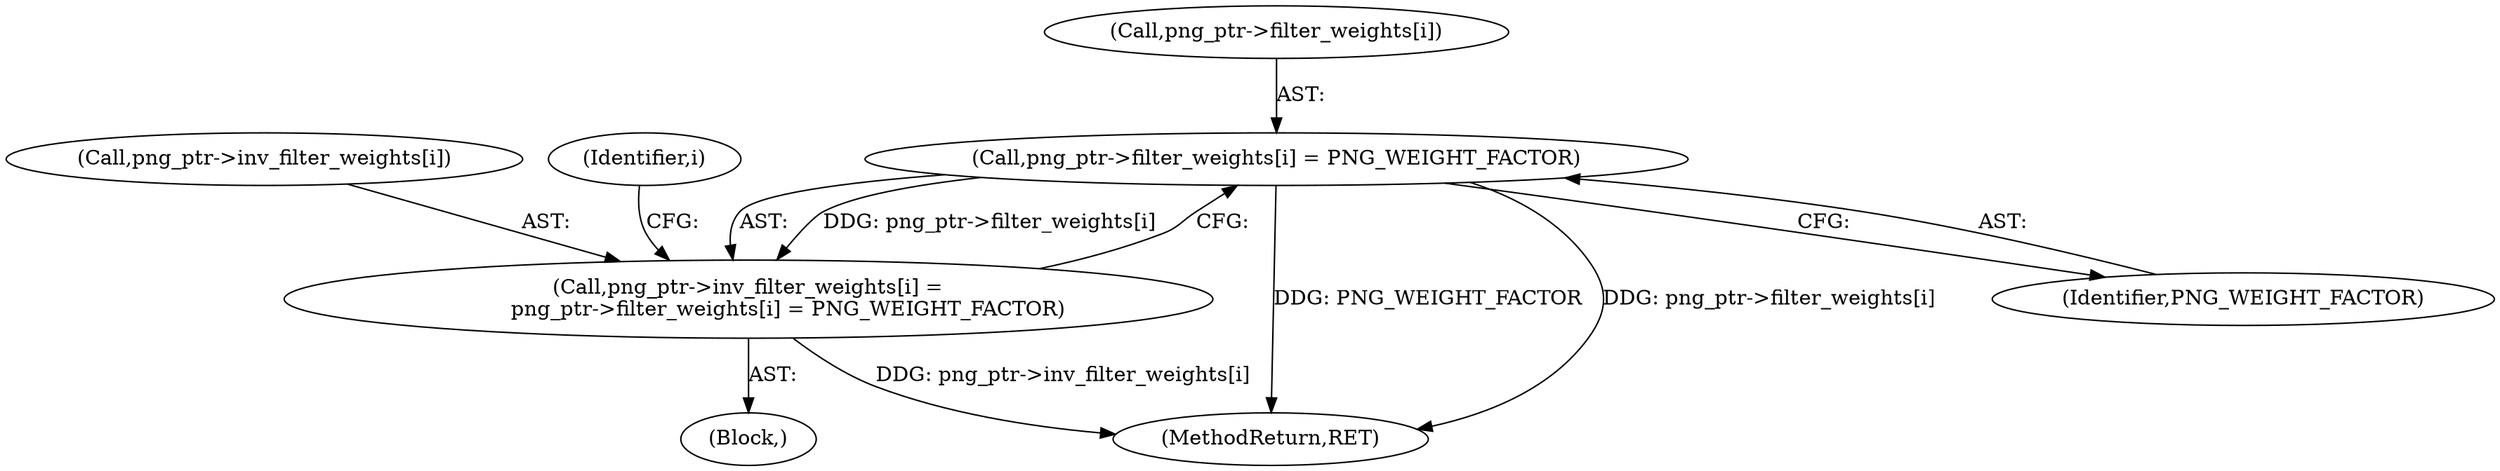 digraph "1_Chrome_7f3d85b096f66870a15b37c2f40b219b2e292693_26@array" {
"1000260" [label="(Call,png_ptr->filter_weights[i] = PNG_WEIGHT_FACTOR)"];
"1000254" [label="(Call,png_ptr->inv_filter_weights[i] =\n            png_ptr->filter_weights[i] = PNG_WEIGHT_FACTOR)"];
"1000255" [label="(Call,png_ptr->inv_filter_weights[i])"];
"1000261" [label="(Call,png_ptr->filter_weights[i])"];
"1000254" [label="(Call,png_ptr->inv_filter_weights[i] =\n            png_ptr->filter_weights[i] = PNG_WEIGHT_FACTOR)"];
"1000252" [label="(Identifier,i)"];
"1000260" [label="(Call,png_ptr->filter_weights[i] = PNG_WEIGHT_FACTOR)"];
"1000467" [label="(MethodReturn,RET)"];
"1000253" [label="(Block,)"];
"1000266" [label="(Identifier,PNG_WEIGHT_FACTOR)"];
"1000260" -> "1000254"  [label="AST: "];
"1000260" -> "1000266"  [label="CFG: "];
"1000261" -> "1000260"  [label="AST: "];
"1000266" -> "1000260"  [label="AST: "];
"1000254" -> "1000260"  [label="CFG: "];
"1000260" -> "1000467"  [label="DDG: PNG_WEIGHT_FACTOR"];
"1000260" -> "1000467"  [label="DDG: png_ptr->filter_weights[i]"];
"1000260" -> "1000254"  [label="DDG: png_ptr->filter_weights[i]"];
"1000254" -> "1000253"  [label="AST: "];
"1000255" -> "1000254"  [label="AST: "];
"1000252" -> "1000254"  [label="CFG: "];
"1000254" -> "1000467"  [label="DDG: png_ptr->inv_filter_weights[i]"];
}
